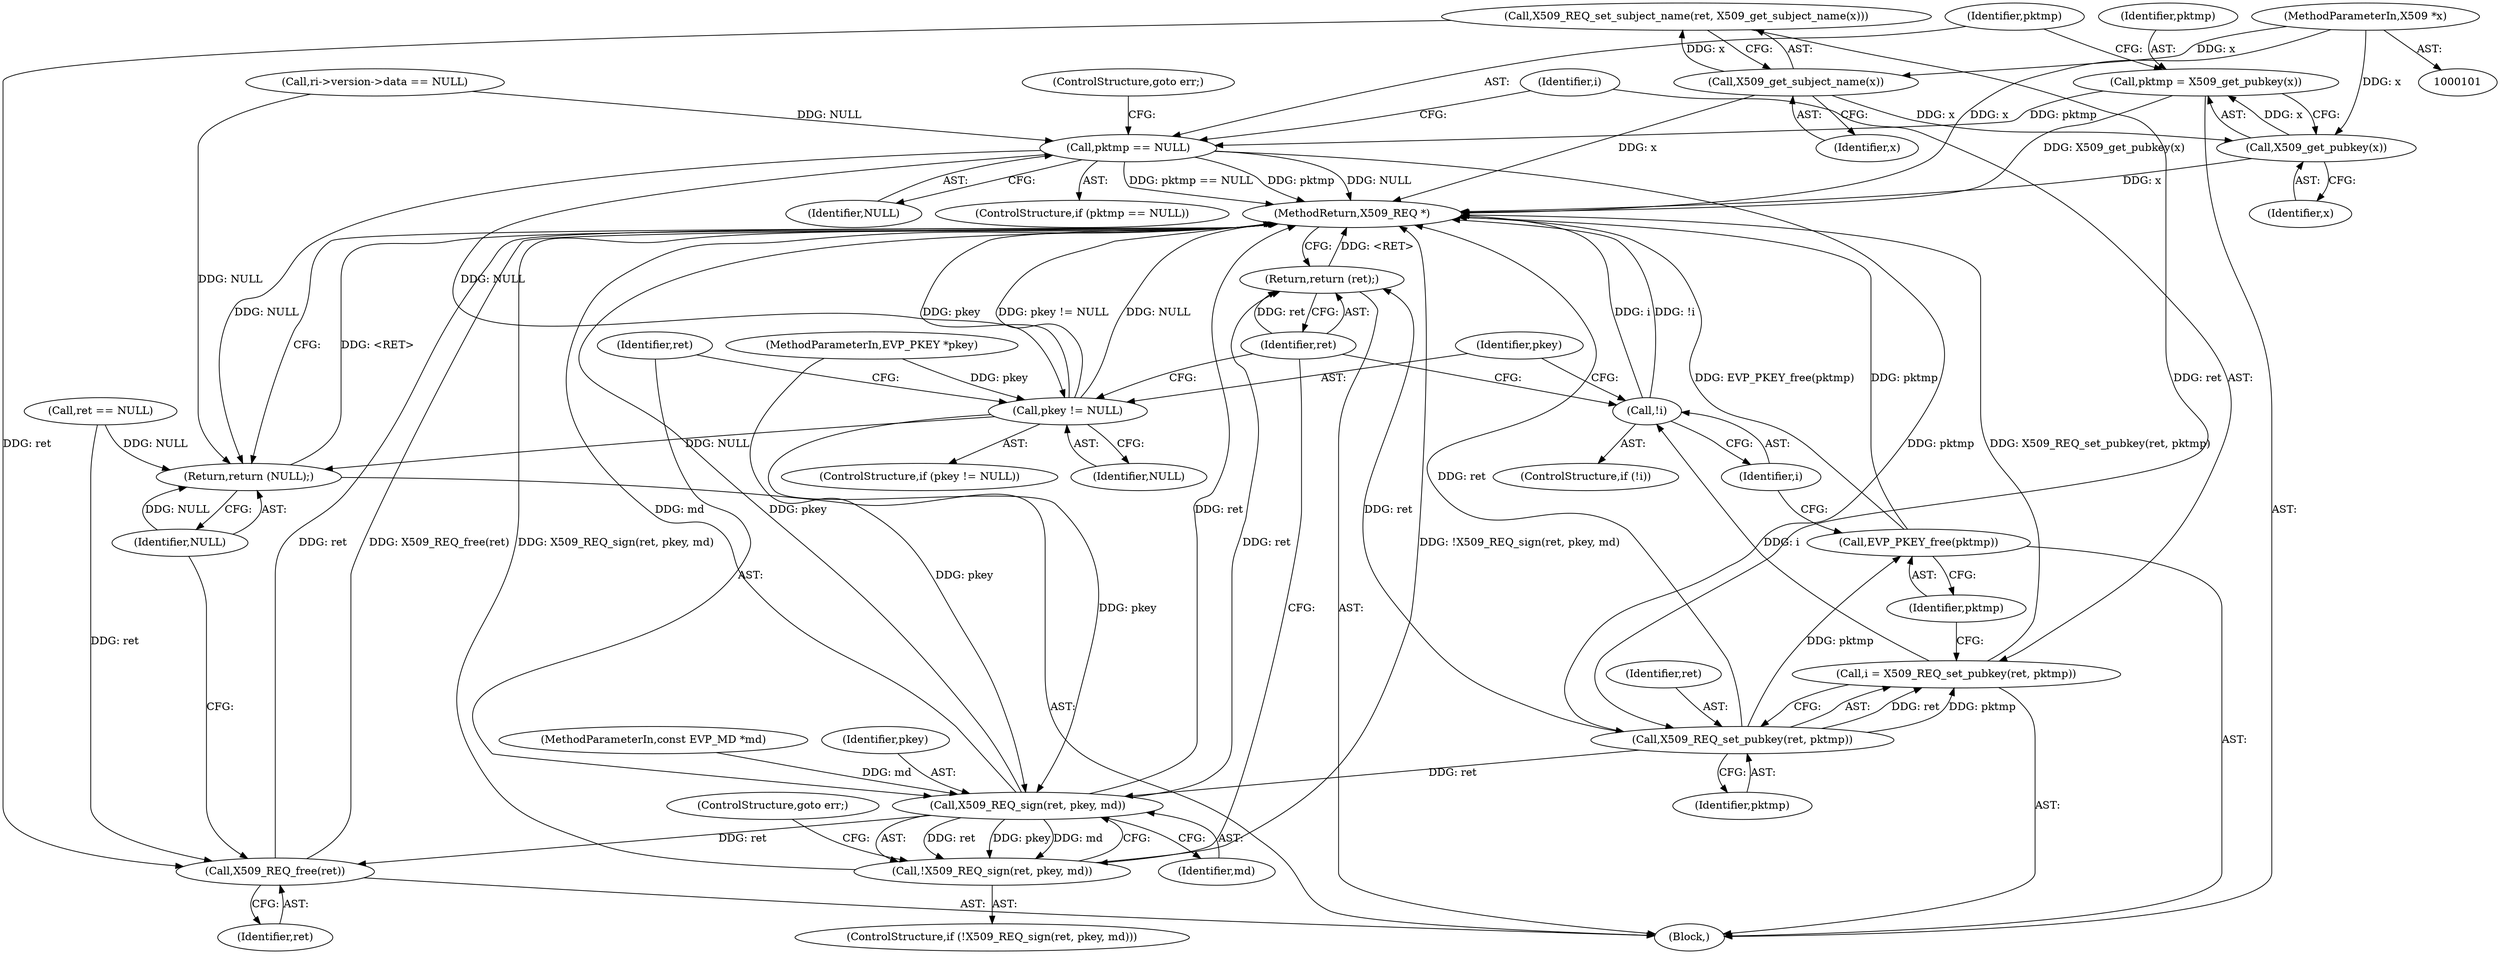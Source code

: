 digraph "0_openssl_28a00bcd8e318da18031b2ac8778c64147cd54f9@pointer" {
"1000169" [label="(Call,pktmp = X509_get_pubkey(x))"];
"1000171" [label="(Call,X509_get_pubkey(x))"];
"1000166" [label="(Call,X509_get_subject_name(x))"];
"1000102" [label="(MethodParameterIn,X509 *x)"];
"1000174" [label="(Call,pktmp == NULL)"];
"1000180" [label="(Call,X509_REQ_set_pubkey(ret, pktmp))"];
"1000178" [label="(Call,i = X509_REQ_set_pubkey(ret, pktmp))"];
"1000186" [label="(Call,!i)"];
"1000183" [label="(Call,EVP_PKEY_free(pktmp))"];
"1000195" [label="(Call,X509_REQ_sign(ret, pkey, md))"];
"1000194" [label="(Call,!X509_REQ_sign(ret, pkey, md))"];
"1000200" [label="(Return,return (ret);)"];
"1000203" [label="(Call,X509_REQ_free(ret))"];
"1000189" [label="(Call,pkey != NULL)"];
"1000205" [label="(Return,return (NULL);)"];
"1000180" [label="(Call,X509_REQ_set_pubkey(ret, pktmp))"];
"1000201" [label="(Identifier,ret)"];
"1000169" [label="(Call,pktmp = X509_get_pubkey(x))"];
"1000114" [label="(Call,ret == NULL)"];
"1000166" [label="(Call,X509_get_subject_name(x))"];
"1000186" [label="(Call,!i)"];
"1000184" [label="(Identifier,pktmp)"];
"1000179" [label="(Identifier,i)"];
"1000167" [label="(Identifier,x)"];
"1000172" [label="(Identifier,x)"];
"1000104" [label="(MethodParameterIn,const EVP_MD *md)"];
"1000145" [label="(Call,ri->version->data == NULL)"];
"1000193" [label="(ControlStructure,if (!X509_REQ_sign(ret, pkey, md)))"];
"1000174" [label="(Call,pktmp == NULL)"];
"1000178" [label="(Call,i = X509_REQ_set_pubkey(ret, pktmp))"];
"1000204" [label="(Identifier,ret)"];
"1000199" [label="(ControlStructure,goto err;)"];
"1000177" [label="(ControlStructure,goto err;)"];
"1000181" [label="(Identifier,ret)"];
"1000196" [label="(Identifier,ret)"];
"1000188" [label="(ControlStructure,if (pkey != NULL))"];
"1000189" [label="(Call,pkey != NULL)"];
"1000191" [label="(Identifier,NULL)"];
"1000187" [label="(Identifier,i)"];
"1000195" [label="(Call,X509_REQ_sign(ret, pkey, md))"];
"1000200" [label="(Return,return (ret);)"];
"1000164" [label="(Call,X509_REQ_set_subject_name(ret, X509_get_subject_name(x)))"];
"1000198" [label="(Identifier,md)"];
"1000103" [label="(MethodParameterIn,EVP_PKEY *pkey)"];
"1000207" [label="(MethodReturn,X509_REQ *)"];
"1000185" [label="(ControlStructure,if (!i))"];
"1000175" [label="(Identifier,pktmp)"];
"1000194" [label="(Call,!X509_REQ_sign(ret, pkey, md))"];
"1000203" [label="(Call,X509_REQ_free(ret))"];
"1000170" [label="(Identifier,pktmp)"];
"1000176" [label="(Identifier,NULL)"];
"1000173" [label="(ControlStructure,if (pktmp == NULL))"];
"1000205" [label="(Return,return (NULL);)"];
"1000197" [label="(Identifier,pkey)"];
"1000182" [label="(Identifier,pktmp)"];
"1000171" [label="(Call,X509_get_pubkey(x))"];
"1000190" [label="(Identifier,pkey)"];
"1000183" [label="(Call,EVP_PKEY_free(pktmp))"];
"1000105" [label="(Block,)"];
"1000206" [label="(Identifier,NULL)"];
"1000102" [label="(MethodParameterIn,X509 *x)"];
"1000169" -> "1000105"  [label="AST: "];
"1000169" -> "1000171"  [label="CFG: "];
"1000170" -> "1000169"  [label="AST: "];
"1000171" -> "1000169"  [label="AST: "];
"1000175" -> "1000169"  [label="CFG: "];
"1000169" -> "1000207"  [label="DDG: X509_get_pubkey(x)"];
"1000171" -> "1000169"  [label="DDG: x"];
"1000169" -> "1000174"  [label="DDG: pktmp"];
"1000171" -> "1000172"  [label="CFG: "];
"1000172" -> "1000171"  [label="AST: "];
"1000171" -> "1000207"  [label="DDG: x"];
"1000166" -> "1000171"  [label="DDG: x"];
"1000102" -> "1000171"  [label="DDG: x"];
"1000166" -> "1000164"  [label="AST: "];
"1000166" -> "1000167"  [label="CFG: "];
"1000167" -> "1000166"  [label="AST: "];
"1000164" -> "1000166"  [label="CFG: "];
"1000166" -> "1000207"  [label="DDG: x"];
"1000166" -> "1000164"  [label="DDG: x"];
"1000102" -> "1000166"  [label="DDG: x"];
"1000102" -> "1000101"  [label="AST: "];
"1000102" -> "1000207"  [label="DDG: x"];
"1000174" -> "1000173"  [label="AST: "];
"1000174" -> "1000176"  [label="CFG: "];
"1000175" -> "1000174"  [label="AST: "];
"1000176" -> "1000174"  [label="AST: "];
"1000177" -> "1000174"  [label="CFG: "];
"1000179" -> "1000174"  [label="CFG: "];
"1000174" -> "1000207"  [label="DDG: NULL"];
"1000174" -> "1000207"  [label="DDG: pktmp == NULL"];
"1000174" -> "1000207"  [label="DDG: pktmp"];
"1000145" -> "1000174"  [label="DDG: NULL"];
"1000174" -> "1000180"  [label="DDG: pktmp"];
"1000174" -> "1000189"  [label="DDG: NULL"];
"1000174" -> "1000205"  [label="DDG: NULL"];
"1000180" -> "1000178"  [label="AST: "];
"1000180" -> "1000182"  [label="CFG: "];
"1000181" -> "1000180"  [label="AST: "];
"1000182" -> "1000180"  [label="AST: "];
"1000178" -> "1000180"  [label="CFG: "];
"1000180" -> "1000207"  [label="DDG: ret"];
"1000180" -> "1000178"  [label="DDG: ret"];
"1000180" -> "1000178"  [label="DDG: pktmp"];
"1000164" -> "1000180"  [label="DDG: ret"];
"1000180" -> "1000183"  [label="DDG: pktmp"];
"1000180" -> "1000195"  [label="DDG: ret"];
"1000180" -> "1000200"  [label="DDG: ret"];
"1000178" -> "1000105"  [label="AST: "];
"1000179" -> "1000178"  [label="AST: "];
"1000184" -> "1000178"  [label="CFG: "];
"1000178" -> "1000207"  [label="DDG: X509_REQ_set_pubkey(ret, pktmp)"];
"1000178" -> "1000186"  [label="DDG: i"];
"1000186" -> "1000185"  [label="AST: "];
"1000186" -> "1000187"  [label="CFG: "];
"1000187" -> "1000186"  [label="AST: "];
"1000190" -> "1000186"  [label="CFG: "];
"1000201" -> "1000186"  [label="CFG: "];
"1000186" -> "1000207"  [label="DDG: !i"];
"1000186" -> "1000207"  [label="DDG: i"];
"1000183" -> "1000105"  [label="AST: "];
"1000183" -> "1000184"  [label="CFG: "];
"1000184" -> "1000183"  [label="AST: "];
"1000187" -> "1000183"  [label="CFG: "];
"1000183" -> "1000207"  [label="DDG: pktmp"];
"1000183" -> "1000207"  [label="DDG: EVP_PKEY_free(pktmp)"];
"1000195" -> "1000194"  [label="AST: "];
"1000195" -> "1000198"  [label="CFG: "];
"1000196" -> "1000195"  [label="AST: "];
"1000197" -> "1000195"  [label="AST: "];
"1000198" -> "1000195"  [label="AST: "];
"1000194" -> "1000195"  [label="CFG: "];
"1000195" -> "1000207"  [label="DDG: pkey"];
"1000195" -> "1000207"  [label="DDG: ret"];
"1000195" -> "1000207"  [label="DDG: md"];
"1000195" -> "1000194"  [label="DDG: ret"];
"1000195" -> "1000194"  [label="DDG: pkey"];
"1000195" -> "1000194"  [label="DDG: md"];
"1000189" -> "1000195"  [label="DDG: pkey"];
"1000103" -> "1000195"  [label="DDG: pkey"];
"1000104" -> "1000195"  [label="DDG: md"];
"1000195" -> "1000200"  [label="DDG: ret"];
"1000195" -> "1000203"  [label="DDG: ret"];
"1000194" -> "1000193"  [label="AST: "];
"1000199" -> "1000194"  [label="CFG: "];
"1000201" -> "1000194"  [label="CFG: "];
"1000194" -> "1000207"  [label="DDG: !X509_REQ_sign(ret, pkey, md)"];
"1000194" -> "1000207"  [label="DDG: X509_REQ_sign(ret, pkey, md)"];
"1000200" -> "1000105"  [label="AST: "];
"1000200" -> "1000201"  [label="CFG: "];
"1000201" -> "1000200"  [label="AST: "];
"1000207" -> "1000200"  [label="CFG: "];
"1000200" -> "1000207"  [label="DDG: <RET>"];
"1000201" -> "1000200"  [label="DDG: ret"];
"1000203" -> "1000105"  [label="AST: "];
"1000203" -> "1000204"  [label="CFG: "];
"1000204" -> "1000203"  [label="AST: "];
"1000206" -> "1000203"  [label="CFG: "];
"1000203" -> "1000207"  [label="DDG: X509_REQ_free(ret)"];
"1000203" -> "1000207"  [label="DDG: ret"];
"1000114" -> "1000203"  [label="DDG: ret"];
"1000164" -> "1000203"  [label="DDG: ret"];
"1000189" -> "1000188"  [label="AST: "];
"1000189" -> "1000191"  [label="CFG: "];
"1000190" -> "1000189"  [label="AST: "];
"1000191" -> "1000189"  [label="AST: "];
"1000196" -> "1000189"  [label="CFG: "];
"1000201" -> "1000189"  [label="CFG: "];
"1000189" -> "1000207"  [label="DDG: pkey"];
"1000189" -> "1000207"  [label="DDG: pkey != NULL"];
"1000189" -> "1000207"  [label="DDG: NULL"];
"1000103" -> "1000189"  [label="DDG: pkey"];
"1000189" -> "1000205"  [label="DDG: NULL"];
"1000205" -> "1000105"  [label="AST: "];
"1000205" -> "1000206"  [label="CFG: "];
"1000206" -> "1000205"  [label="AST: "];
"1000207" -> "1000205"  [label="CFG: "];
"1000205" -> "1000207"  [label="DDG: <RET>"];
"1000206" -> "1000205"  [label="DDG: NULL"];
"1000145" -> "1000205"  [label="DDG: NULL"];
"1000114" -> "1000205"  [label="DDG: NULL"];
}
